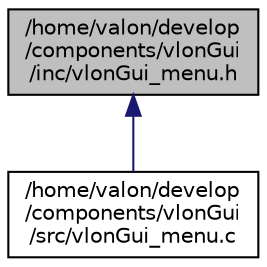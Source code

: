 digraph "/home/valon/develop/components/vlonGui/inc/vlonGui_menu.h"
{
  edge [fontname="Helvetica",fontsize="10",labelfontname="Helvetica",labelfontsize="10"];
  node [fontname="Helvetica",fontsize="10",shape=record];
  Node4 [label="/home/valon/develop\l/components/vlonGui\l/inc/vlonGui_menu.h",height=0.2,width=0.4,color="black", fillcolor="grey75", style="filled", fontcolor="black"];
  Node4 -> Node5 [dir="back",color="midnightblue",fontsize="10",style="solid",fontname="Helvetica"];
  Node5 [label="/home/valon/develop\l/components/vlonGui\l/src/vlonGui_menu.c",height=0.2,width=0.4,color="black", fillcolor="white", style="filled",URL="$vlonGui__menu_8c.html"];
}
